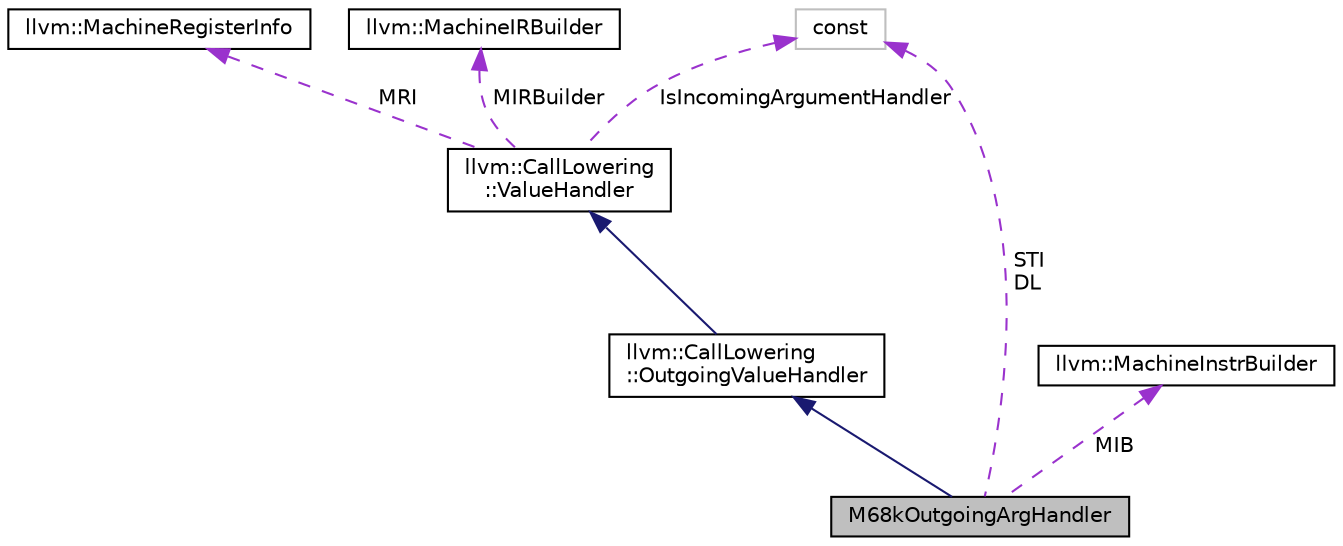 digraph "M68kOutgoingArgHandler"
{
 // LATEX_PDF_SIZE
  bgcolor="transparent";
  edge [fontname="Helvetica",fontsize="10",labelfontname="Helvetica",labelfontsize="10"];
  node [fontname="Helvetica",fontsize="10",shape=record];
  Node1 [label="M68kOutgoingArgHandler",height=0.2,width=0.4,color="black", fillcolor="grey75", style="filled", fontcolor="black",tooltip=" "];
  Node2 -> Node1 [dir="back",color="midnightblue",fontsize="10",style="solid",fontname="Helvetica"];
  Node2 [label="llvm::CallLowering\l::OutgoingValueHandler",height=0.2,width=0.4,color="black",URL="$structllvm_1_1CallLowering_1_1OutgoingValueHandler.html",tooltip="Base class for ValueHandlers used for arguments passed to a function call, or for return values."];
  Node3 -> Node2 [dir="back",color="midnightblue",fontsize="10",style="solid",fontname="Helvetica"];
  Node3 [label="llvm::CallLowering\l::ValueHandler",height=0.2,width=0.4,color="black",URL="$structllvm_1_1CallLowering_1_1ValueHandler.html",tooltip=" "];
  Node4 -> Node3 [dir="back",color="darkorchid3",fontsize="10",style="dashed",label=" MRI" ,fontname="Helvetica"];
  Node4 [label="llvm::MachineRegisterInfo",height=0.2,width=0.4,color="black",URL="$classllvm_1_1MachineRegisterInfo.html",tooltip="MachineRegisterInfo - Keep track of information for virtual and physical registers,..."];
  Node5 -> Node3 [dir="back",color="darkorchid3",fontsize="10",style="dashed",label=" MIRBuilder" ,fontname="Helvetica"];
  Node5 [label="llvm::MachineIRBuilder",height=0.2,width=0.4,color="black",URL="$classllvm_1_1MachineIRBuilder.html",tooltip="Helper class to build MachineInstr."];
  Node6 -> Node3 [dir="back",color="darkorchid3",fontsize="10",style="dashed",label=" IsIncomingArgumentHandler" ,fontname="Helvetica"];
  Node6 [label="const",height=0.2,width=0.4,color="grey75",tooltip=" "];
  Node7 -> Node1 [dir="back",color="darkorchid3",fontsize="10",style="dashed",label=" MIB" ,fontname="Helvetica"];
  Node7 [label="llvm::MachineInstrBuilder",height=0.2,width=0.4,color="black",URL="$classllvm_1_1MachineInstrBuilder.html",tooltip=" "];
  Node6 -> Node1 [dir="back",color="darkorchid3",fontsize="10",style="dashed",label=" STI\nDL" ,fontname="Helvetica"];
}
